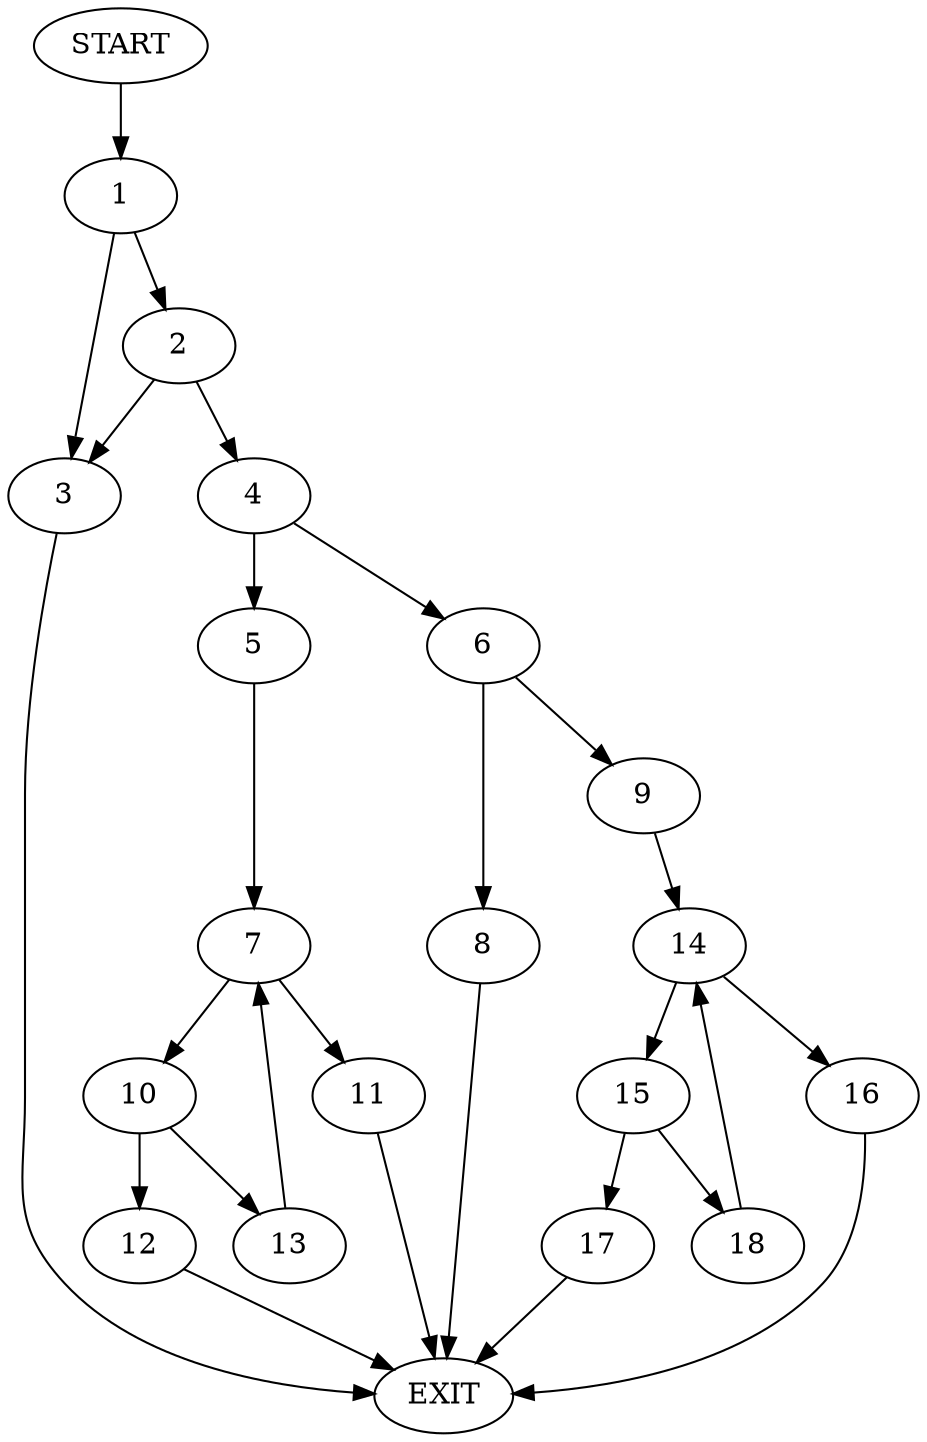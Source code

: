 digraph {
0 [label="START"]
19 [label="EXIT"]
0 -> 1
1 -> 2
1 -> 3
3 -> 19
2 -> 4
2 -> 3
4 -> 5
4 -> 6
5 -> 7
6 -> 8
6 -> 9
7 -> 10
7 -> 11
10 -> 12
10 -> 13
11 -> 19
12 -> 19
13 -> 7
8 -> 19
9 -> 14
14 -> 15
14 -> 16
16 -> 19
15 -> 17
15 -> 18
18 -> 14
17 -> 19
}
